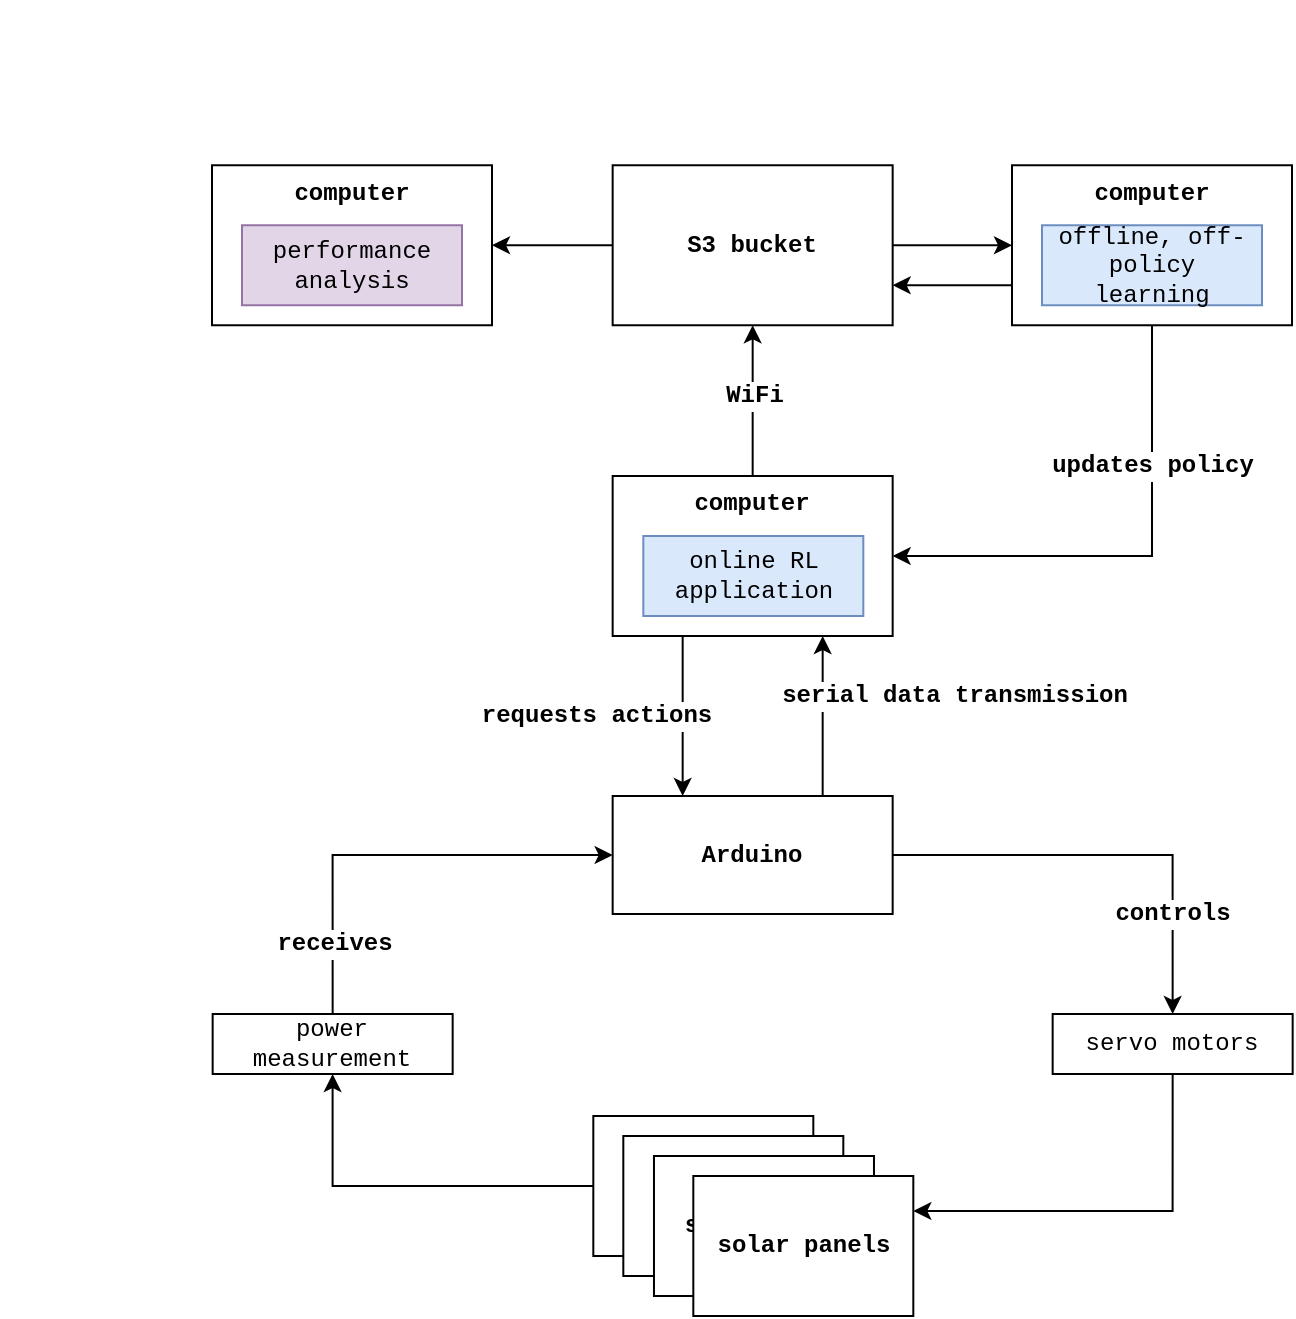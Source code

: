 <mxfile version="12.4.2" type="device" pages="3"><diagram name="system view" id="GbNXvZXNbblYhgYTu5nF"><mxGraphModel dx="1351" dy="871" grid="1" gridSize="10" guides="1" tooltips="1" connect="1" arrows="1" fold="1" page="1" pageScale="1" pageWidth="850" pageHeight="1100" math="0" shadow="0"><root><mxCell id="c-qh4wQMp0vAqGszutQw-0"/><mxCell id="c-qh4wQMp0vAqGszutQw-1" parent="c-qh4wQMp0vAqGszutQw-0"/><mxCell id="c-qh4wQMp0vAqGszutQw-2" value="&amp;nbsp;" style="text;html=1;align=center;verticalAlign=middle;resizable=0;points=[];;autosize=1;" parent="c-qh4wQMp0vAqGszutQw-1" vertex="1"><mxGeometry x="64" y="9" width="20" height="20" as="geometry"/></mxCell><mxCell id="c-qh4wQMp0vAqGszutQw-40" value="&amp;nbsp;&amp;nbsp;" style="text;html=1;align=center;verticalAlign=middle;resizable=0;points=[];;autosize=1;fontColor=#3399FF;" parent="c-qh4wQMp0vAqGszutQw-1" vertex="1"><mxGeometry x="139" y="80" width="20" height="20" as="geometry"/></mxCell><mxCell id="zTyTlFKXJraIPpPaxPoK-0" style="edgeStyle=orthogonalEdgeStyle;rounded=0;orthogonalLoop=1;jettySize=auto;html=1;exitX=0;exitY=0.75;exitDx=0;exitDy=0;entryX=1;entryY=0.75;entryDx=0;entryDy=0;endArrow=classic;endFill=1;strokeColor=#000000;fontColor=#000000;fontFamily=Courier New;" edge="1" source="zTyTlFKXJraIPpPaxPoK-3" target="zTyTlFKXJraIPpPaxPoK-22" parent="c-qh4wQMp0vAqGszutQw-1"><mxGeometry relative="1" as="geometry"/></mxCell><mxCell id="zTyTlFKXJraIPpPaxPoK-44" style="edgeStyle=orthogonalEdgeStyle;rounded=0;orthogonalLoop=1;jettySize=auto;html=1;startArrow=classic;startFill=1;endArrow=none;endFill=0;fontFamily=Courier New;exitX=1;exitY=0.5;exitDx=0;exitDy=0;" edge="1" parent="c-qh4wQMp0vAqGszutQw-1" source="zTyTlFKXJraIPpPaxPoK-18" target="zTyTlFKXJraIPpPaxPoK-3"><mxGeometry relative="1" as="geometry"><Array as="points"><mxPoint x="640" y="287"/></Array></mxGeometry></mxCell><mxCell id="zTyTlFKXJraIPpPaxPoK-45" value="updates policy" style="text;html=1;align=center;verticalAlign=middle;resizable=0;points=[];;labelBackgroundColor=#ffffff;fontFamily=Courier New;fontStyle=1" vertex="1" connectable="0" parent="zTyTlFKXJraIPpPaxPoK-44"><mxGeometry x="0.128" y="37" relative="1" as="geometry"><mxPoint x="37" y="-37" as="offset"/></mxGeometry></mxCell><mxCell id="zTyTlFKXJraIPpPaxPoK-3" value="computer" style="rounded=0;whiteSpace=wrap;html=1;shadow=0;glass=0;comic=0;fontStyle=1;verticalAlign=top;fontFamily=Courier New;" vertex="1" parent="c-qh4wQMp0vAqGszutQw-1"><mxGeometry x="570" y="91.63" width="140" height="80" as="geometry"/></mxCell><mxCell id="zTyTlFKXJraIPpPaxPoK-38" style="edgeStyle=orthogonalEdgeStyle;rounded=0;orthogonalLoop=1;jettySize=auto;html=1;entryX=0.5;entryY=0;entryDx=0;entryDy=0;fontFamily=Courier New;endArrow=classic;endFill=1;" edge="1" parent="c-qh4wQMp0vAqGszutQw-1" source="zTyTlFKXJraIPpPaxPoK-8" target="zTyTlFKXJraIPpPaxPoK-13"><mxGeometry relative="1" as="geometry"/></mxCell><mxCell id="zTyTlFKXJraIPpPaxPoK-39" value="&lt;b&gt;controls&lt;/b&gt;" style="text;html=1;align=center;verticalAlign=middle;resizable=0;points=[];;labelBackgroundColor=#ffffff;fontFamily=Courier New;" vertex="1" connectable="0" parent="zTyTlFKXJraIPpPaxPoK-38"><mxGeometry x="0.714" y="-3" relative="1" as="geometry"><mxPoint x="2.9" y="-18.47" as="offset"/></mxGeometry></mxCell><mxCell id="zTyTlFKXJraIPpPaxPoK-46" style="edgeStyle=orthogonalEdgeStyle;rounded=0;orthogonalLoop=1;jettySize=auto;html=1;exitX=0.75;exitY=1;exitDx=0;exitDy=0;entryX=0.75;entryY=0;entryDx=0;entryDy=0;startArrow=classic;startFill=1;endArrow=none;endFill=0;fontFamily=Courier New;" edge="1" parent="c-qh4wQMp0vAqGszutQw-1" source="zTyTlFKXJraIPpPaxPoK-18" target="zTyTlFKXJraIPpPaxPoK-8"><mxGeometry relative="1" as="geometry"/></mxCell><mxCell id="zTyTlFKXJraIPpPaxPoK-47" value="serial data transmission" style="text;html=1;align=center;verticalAlign=middle;resizable=0;points=[];;labelBackgroundColor=#ffffff;fontFamily=Courier New;fontStyle=1" vertex="1" connectable="0" parent="zTyTlFKXJraIPpPaxPoK-46"><mxGeometry x="0.143" relative="1" as="geometry"><mxPoint x="65.29" y="-16.14" as="offset"/></mxGeometry></mxCell><mxCell id="zTyTlFKXJraIPpPaxPoK-8" value="Arduino" style="rounded=0;whiteSpace=wrap;html=1;shadow=0;glass=0;comic=0;fontStyle=1;verticalAlign=middle;strokeWidth=1;fontFamily=Courier New;" vertex="1" parent="c-qh4wQMp0vAqGszutQw-1"><mxGeometry x="370.33" y="407" width="140" height="59" as="geometry"/></mxCell><mxCell id="zTyTlFKXJraIPpPaxPoK-9" style="edgeStyle=orthogonalEdgeStyle;rounded=0;orthogonalLoop=1;jettySize=auto;html=1;exitX=0.5;exitY=0;exitDx=0;exitDy=0;entryX=0;entryY=0.5;entryDx=0;entryDy=0;strokeColor=#000000;fontColor=#000000;fontFamily=Courier New;" edge="1" source="zTyTlFKXJraIPpPaxPoK-11" target="zTyTlFKXJraIPpPaxPoK-8" parent="c-qh4wQMp0vAqGszutQw-1"><mxGeometry relative="1" as="geometry"/></mxCell><mxCell id="zTyTlFKXJraIPpPaxPoK-10" value="receives" style="text;html=1;align=center;verticalAlign=middle;resizable=0;points=[];;labelBackgroundColor=#ffffff;fontColor=#000000;fontStyle=1;fontFamily=Courier New;" vertex="1" connectable="0" parent="zTyTlFKXJraIPpPaxPoK-9"><mxGeometry x="-0.525" relative="1" as="geometry"><mxPoint x="0.33" y="17.17" as="offset"/></mxGeometry></mxCell><mxCell id="zTyTlFKXJraIPpPaxPoK-11" value="power measurement" style="rounded=0;whiteSpace=wrap;html=1;shadow=0;glass=0;comic=0;fontFamily=Courier New;" vertex="1" parent="c-qh4wQMp0vAqGszutQw-1"><mxGeometry x="170.33" y="516" width="120" height="30" as="geometry"/></mxCell><mxCell id="zTyTlFKXJraIPpPaxPoK-12" style="edgeStyle=orthogonalEdgeStyle;rounded=0;orthogonalLoop=1;jettySize=auto;html=1;exitX=0.5;exitY=1;exitDx=0;exitDy=0;entryX=1;entryY=0.25;entryDx=0;entryDy=0;strokeColor=#000000;fontColor=#000000;fontFamily=Courier New;" edge="1" source="zTyTlFKXJraIPpPaxPoK-13" target="zTyTlFKXJraIPpPaxPoK-27" parent="c-qh4wQMp0vAqGszutQw-1"><mxGeometry relative="1" as="geometry"/></mxCell><mxCell id="zTyTlFKXJraIPpPaxPoK-13" value="servo motors" style="rounded=0;whiteSpace=wrap;html=1;shadow=0;glass=0;comic=0;fontFamily=Courier New;" vertex="1" parent="c-qh4wQMp0vAqGszutQw-1"><mxGeometry x="590.33" y="516" width="120" height="30" as="geometry"/></mxCell><mxCell id="zTyTlFKXJraIPpPaxPoK-32" style="edgeStyle=orthogonalEdgeStyle;rounded=0;orthogonalLoop=1;jettySize=auto;html=1;entryX=0.5;entryY=1;entryDx=0;entryDy=0;fontFamily=Courier New;" edge="1" parent="c-qh4wQMp0vAqGszutQw-1" source="zTyTlFKXJraIPpPaxPoK-18" target="zTyTlFKXJraIPpPaxPoK-22"><mxGeometry relative="1" as="geometry"/></mxCell><mxCell id="zTyTlFKXJraIPpPaxPoK-33" value="WiFi" style="text;html=1;align=center;verticalAlign=middle;resizable=0;points=[];;labelBackgroundColor=#ffffff;fontFamily=Courier New;fontStyle=1" vertex="1" connectable="0" parent="zTyTlFKXJraIPpPaxPoK-32"><mxGeometry x="0.314" relative="1" as="geometry"><mxPoint y="9.31" as="offset"/></mxGeometry></mxCell><mxCell id="zTyTlFKXJraIPpPaxPoK-48" style="edgeStyle=orthogonalEdgeStyle;rounded=0;orthogonalLoop=1;jettySize=auto;html=1;exitX=0.25;exitY=0;exitDx=0;exitDy=0;entryX=0.25;entryY=1;entryDx=0;entryDy=0;startArrow=classic;startFill=1;endArrow=none;endFill=0;fontFamily=Courier New;" edge="1" parent="c-qh4wQMp0vAqGszutQw-1" source="zTyTlFKXJraIPpPaxPoK-8" target="zTyTlFKXJraIPpPaxPoK-18"><mxGeometry relative="1" as="geometry"/></mxCell><mxCell id="zTyTlFKXJraIPpPaxPoK-49" value="requests actions" style="text;html=1;align=center;verticalAlign=middle;resizable=0;points=[];;labelBackgroundColor=#ffffff;fontFamily=Courier New;fontStyle=1" vertex="1" connectable="0" parent="zTyTlFKXJraIPpPaxPoK-48"><mxGeometry x="-0.25" y="3" relative="1" as="geometry"><mxPoint x="-41.05" y="-10.43" as="offset"/></mxGeometry></mxCell><mxCell id="zTyTlFKXJraIPpPaxPoK-18" value="computer" style="rounded=0;whiteSpace=wrap;html=1;shadow=0;glass=0;comic=0;fontStyle=1;fontFamily=Courier New;verticalAlign=top;" vertex="1" parent="c-qh4wQMp0vAqGszutQw-1"><mxGeometry x="370.33" y="247" width="140" height="80" as="geometry"/></mxCell><mxCell id="zTyTlFKXJraIPpPaxPoK-19" value="online RL application" style="rounded=0;whiteSpace=wrap;html=1;shadow=0;glass=0;comic=0;fontStyle=0;fillColor=#dae8fc;strokeColor=#6c8ebf;fontFamily=Courier New;" vertex="1" parent="c-qh4wQMp0vAqGszutQw-1"><mxGeometry x="385.66" y="277" width="110" height="40" as="geometry"/></mxCell><mxCell id="zTyTlFKXJraIPpPaxPoK-20" style="edgeStyle=orthogonalEdgeStyle;rounded=0;orthogonalLoop=1;jettySize=auto;html=1;exitX=1;exitY=0.5;exitDx=0;exitDy=0;entryX=0;entryY=0.5;entryDx=0;entryDy=0;endArrow=classic;endFill=1;strokeColor=#000000;fontColor=#000000;fontFamily=Courier New;" edge="1" source="zTyTlFKXJraIPpPaxPoK-22" target="zTyTlFKXJraIPpPaxPoK-3" parent="c-qh4wQMp0vAqGszutQw-1"><mxGeometry relative="1" as="geometry"/></mxCell><mxCell id="zTyTlFKXJraIPpPaxPoK-21" style="edgeStyle=orthogonalEdgeStyle;rounded=0;orthogonalLoop=1;jettySize=auto;html=1;exitX=0;exitY=0.5;exitDx=0;exitDy=0;entryX=1;entryY=0.5;entryDx=0;entryDy=0;endArrow=classic;endFill=1;strokeColor=#000000;fontColor=#000000;fontFamily=Courier New;" edge="1" source="zTyTlFKXJraIPpPaxPoK-22" target="zTyTlFKXJraIPpPaxPoK-30" parent="c-qh4wQMp0vAqGszutQw-1"><mxGeometry relative="1" as="geometry"/></mxCell><mxCell id="zTyTlFKXJraIPpPaxPoK-22" value="S3 bucket" style="rounded=0;whiteSpace=wrap;html=1;shadow=0;glass=0;comic=0;fontStyle=1;fontFamily=Courier New;" vertex="1" parent="c-qh4wQMp0vAqGszutQw-1"><mxGeometry x="370.33" y="91.63" width="140" height="80" as="geometry"/></mxCell><mxCell id="zTyTlFKXJraIPpPaxPoK-23" value="" style="group;strokeWidth=1;fontFamily=Courier New;" vertex="1" connectable="0" parent="c-qh4wQMp0vAqGszutQw-1"><mxGeometry x="360.66" y="567" width="160" height="100" as="geometry"/></mxCell><mxCell id="zTyTlFKXJraIPpPaxPoK-24" value="solar panel" style="rounded=0;whiteSpace=wrap;html=1;shadow=0;glass=0;comic=0;fontStyle=1;fontFamily=Courier New;" vertex="1" parent="zTyTlFKXJraIPpPaxPoK-23"><mxGeometry width="110" height="70" as="geometry"/></mxCell><mxCell id="zTyTlFKXJraIPpPaxPoK-25" value="solar panel" style="rounded=0;whiteSpace=wrap;html=1;shadow=0;glass=0;comic=0;fontStyle=1;fontFamily=Courier New;" vertex="1" parent="zTyTlFKXJraIPpPaxPoK-23"><mxGeometry x="15" y="10" width="110" height="70" as="geometry"/></mxCell><mxCell id="zTyTlFKXJraIPpPaxPoK-26" value="solar panel" style="rounded=0;whiteSpace=wrap;html=1;shadow=0;glass=0;comic=0;fontStyle=1;fontFamily=Courier New;" vertex="1" parent="zTyTlFKXJraIPpPaxPoK-23"><mxGeometry x="30.33" y="20" width="110" height="70" as="geometry"/></mxCell><mxCell id="zTyTlFKXJraIPpPaxPoK-27" value="solar panels" style="rounded=0;whiteSpace=wrap;html=1;shadow=0;glass=0;comic=0;fontStyle=1;fontFamily=Courier New;" vertex="1" parent="zTyTlFKXJraIPpPaxPoK-23"><mxGeometry x="50" y="30" width="110" height="70" as="geometry"/></mxCell><mxCell id="zTyTlFKXJraIPpPaxPoK-28" style="edgeStyle=orthogonalEdgeStyle;rounded=0;orthogonalLoop=1;jettySize=auto;html=1;exitX=0;exitY=0.5;exitDx=0;exitDy=0;strokeColor=#000000;fontColor=#000000;endArrow=classic;endFill=1;fontFamily=Courier New;" edge="1" source="zTyTlFKXJraIPpPaxPoK-24" target="zTyTlFKXJraIPpPaxPoK-11" parent="c-qh4wQMp0vAqGszutQw-1"><mxGeometry relative="1" as="geometry"/></mxCell><mxCell id="zTyTlFKXJraIPpPaxPoK-29" value="offline, off-policy &lt;br&gt;learning" style="rounded=0;whiteSpace=wrap;html=1;shadow=0;glass=0;comic=0;fontStyle=0;fillColor=#dae8fc;strokeColor=#6c8ebf;fontFamily=Courier New;" vertex="1" parent="c-qh4wQMp0vAqGszutQw-1"><mxGeometry x="585" y="121.63" width="110" height="40" as="geometry"/></mxCell><mxCell id="zTyTlFKXJraIPpPaxPoK-30" value="computer" style="rounded=0;whiteSpace=wrap;html=1;shadow=0;glass=0;comic=0;fontStyle=1;verticalAlign=top;fontFamily=Courier New;" vertex="1" parent="c-qh4wQMp0vAqGszutQw-1"><mxGeometry x="170" y="91.63" width="140" height="80" as="geometry"/></mxCell><mxCell id="zTyTlFKXJraIPpPaxPoK-31" value="performance analysis" style="rounded=0;whiteSpace=wrap;html=1;shadow=0;glass=0;comic=0;fontStyle=0;fillColor=#e1d5e7;strokeColor=#9673a6;fontFamily=Courier New;" vertex="1" parent="c-qh4wQMp0vAqGszutQw-1"><mxGeometry x="185" y="121.63" width="110" height="40" as="geometry"/></mxCell></root></mxGraphModel></diagram><diagram name="circuit" id="cMnfCcZ5XV314mNqy2rP"><mxGraphModel dx="946" dy="610" grid="0" gridSize="10" guides="1" tooltips="1" connect="1" arrows="1" fold="1" page="1" pageScale="1" pageWidth="850" pageHeight="1100" math="0" shadow="0"><root><mxCell id="VxtI28l8p08yWnTWubHC-0"/><mxCell id="VxtI28l8p08yWnTWubHC-1" parent="VxtI28l8p08yWnTWubHC-0"/><mxCell id="VxtI28l8p08yWnTWubHC-2" style="edgeStyle=orthogonalEdgeStyle;rounded=0;orthogonalLoop=1;jettySize=auto;html=1;exitX=1;exitY=0.5;exitDx=0;exitDy=0;exitPerimeter=0;endArrow=none;endFill=0;strokeColor=#000000;fontColor=#000000;fontFamily=Courier New;" parent="VxtI28l8p08yWnTWubHC-1" source="VxtI28l8p08yWnTWubHC-4" edge="1"><mxGeometry relative="1" as="geometry"><mxPoint x="385.241" y="220" as="targetPoint"/></mxGeometry></mxCell><mxCell id="VxtI28l8p08yWnTWubHC-3" style="edgeStyle=orthogonalEdgeStyle;rounded=0;orthogonalLoop=1;jettySize=auto;html=1;exitX=0;exitY=0.5;exitDx=0;exitDy=0;exitPerimeter=0;entryX=0.5;entryY=0;entryDx=0;entryDy=0;entryPerimeter=0;endArrow=none;endFill=0;strokeColor=#000000;fontColor=#000000;fontFamily=Courier New;" parent="VxtI28l8p08yWnTWubHC-1" source="VxtI28l8p08yWnTWubHC-4" target="VxtI28l8p08yWnTWubHC-14" edge="1"><mxGeometry relative="1" as="geometry"><Array as="points"><mxPoint x="385" y="330"/><mxPoint x="450" y="330"/></Array></mxGeometry></mxCell><mxCell id="VxtI28l8p08yWnTWubHC-4" value="" style="pointerEvents=1;verticalLabelPosition=bottom;shadow=0;dashed=0;align=center;html=1;verticalAlign=top;shape=mxgraph.electrical.capacitors.capacitor_2;rounded=0;glass=0;comic=0;strokeWidth=1;fontColor=#67AB9F;rotation=-90;fontFamily=Courier New;" parent="VxtI28l8p08yWnTWubHC-1" vertex="1"><mxGeometry x="370" y="265" width="30" height="20" as="geometry"/></mxCell><mxCell id="VxtI28l8p08yWnTWubHC-5" style="edgeStyle=orthogonalEdgeStyle;rounded=0;orthogonalLoop=1;jettySize=auto;html=1;exitX=1;exitY=0.5;exitDx=0;exitDy=0;exitPerimeter=0;entryX=0;entryY=0.5;entryDx=0;entryDy=0;endArrow=none;endFill=0;strokeColor=#FF3333;fontColor=#000000;jumpStyle=arc;fontFamily=Courier New;" parent="VxtI28l8p08yWnTWubHC-1" source="VxtI28l8p08yWnTWubHC-7" target="VxtI28l8p08yWnTWubHC-13" edge="1"><mxGeometry relative="1" as="geometry"/></mxCell><mxCell id="VxtI28l8p08yWnTWubHC-6" style="edgeStyle=orthogonalEdgeStyle;rounded=0;orthogonalLoop=1;jettySize=auto;html=1;exitX=0;exitY=0.5;exitDx=0;exitDy=0;exitPerimeter=0;entryX=0.5;entryY=0;entryDx=0;entryDy=0;entryPerimeter=0;endArrow=none;endFill=0;strokeColor=#000000;fontColor=#000000;fontFamily=Courier New;" parent="VxtI28l8p08yWnTWubHC-1" source="VxtI28l8p08yWnTWubHC-7" target="VxtI28l8p08yWnTWubHC-14" edge="1"><mxGeometry relative="1" as="geometry"><Array as="points"><mxPoint x="320" y="330"/><mxPoint x="450" y="330"/></Array></mxGeometry></mxCell><mxCell id="VxtI28l8p08yWnTWubHC-7" value="" style="verticalLabelPosition=bottom;shadow=0;dashed=0;align=center;fillColor=#000000;html=1;verticalAlign=top;strokeWidth=1;shape=mxgraph.electrical.miscellaneous.monocell_battery;rounded=0;glass=0;comic=0;fontColor=#67AB9F;rotation=-90;fontFamily=Courier New;" parent="VxtI28l8p08yWnTWubHC-1" vertex="1"><mxGeometry x="306.25" y="258" width="27.5" height="30" as="geometry"/></mxCell><mxCell id="VxtI28l8p08yWnTWubHC-8" style="edgeStyle=orthogonalEdgeStyle;rounded=0;orthogonalLoop=1;jettySize=auto;html=1;exitX=0.5;exitY=1;exitDx=0;exitDy=0;entryX=0.5;entryY=0;entryDx=0;entryDy=0;entryPerimeter=0;endArrow=none;endFill=0;strokeColor=#000000;fontColor=#000000;fontFamily=Courier New;" parent="VxtI28l8p08yWnTWubHC-1" source="VxtI28l8p08yWnTWubHC-13" target="VxtI28l8p08yWnTWubHC-14" edge="1"><mxGeometry relative="1" as="geometry"/></mxCell><mxCell id="VxtI28l8p08yWnTWubHC-9" style="edgeStyle=orthogonalEdgeStyle;rounded=0;orthogonalLoop=1;jettySize=auto;html=1;exitX=1;exitY=0.5;exitDx=0;exitDy=0;entryX=1;entryY=0.5;entryDx=0;entryDy=0;entryPerimeter=0;endArrow=none;endFill=0;strokeColor=#000000;fontColor=#000000;fontFamily=Courier New;" parent="VxtI28l8p08yWnTWubHC-1" source="VxtI28l8p08yWnTWubHC-13" target="VxtI28l8p08yWnTWubHC-17" edge="1"><mxGeometry relative="1" as="geometry"/></mxCell><mxCell id="VxtI28l8p08yWnTWubHC-10" style="edgeStyle=orthogonalEdgeStyle;rounded=0;orthogonalLoop=1;jettySize=auto;html=1;exitX=1;exitY=0.5;exitDx=0;exitDy=0;entryX=0.5;entryY=1;entryDx=0;entryDy=0;endArrow=none;endFill=0;strokeColor=#FF3333;fontColor=#000000;jumpStyle=arc;fontFamily=Courier New;" parent="VxtI28l8p08yWnTWubHC-1" source="VxtI28l8p08yWnTWubHC-13" target="VxtI28l8p08yWnTWubHC-20" edge="1"><mxGeometry relative="1" as="geometry"/></mxCell><mxCell id="VxtI28l8p08yWnTWubHC-11" style="edgeStyle=orthogonalEdgeStyle;rounded=0;jumpStyle=arc;orthogonalLoop=1;jettySize=auto;html=1;exitX=1;exitY=0.5;exitDx=0;exitDy=0;entryX=0.5;entryY=1;entryDx=0;entryDy=0;endArrow=none;endFill=0;strokeColor=#FF3333;fontColor=#000000;fontFamily=Courier New;" parent="VxtI28l8p08yWnTWubHC-1" source="VxtI28l8p08yWnTWubHC-13" target="VxtI28l8p08yWnTWubHC-27" edge="1"><mxGeometry relative="1" as="geometry"/></mxCell><mxCell id="VxtI28l8p08yWnTWubHC-12" style="edgeStyle=orthogonalEdgeStyle;rounded=0;jumpStyle=none;orthogonalLoop=1;jettySize=auto;html=1;exitX=1;exitY=0.5;exitDx=0;exitDy=0;entryX=0.5;entryY=1;entryDx=0;entryDy=0;endArrow=none;endFill=0;strokeColor=#FF3333;strokeWidth=1;fontFamily=Courier New;" parent="VxtI28l8p08yWnTWubHC-1" source="VxtI28l8p08yWnTWubHC-13" target="VxtI28l8p08yWnTWubHC-49" edge="1"><mxGeometry relative="1" as="geometry"><Array as="points"><mxPoint x="980" y="220"/></Array></mxGeometry></mxCell><mxCell id="VxtI28l8p08yWnTWubHC-85" style="edgeStyle=orthogonalEdgeStyle;rounded=0;jumpStyle=none;orthogonalLoop=1;jettySize=auto;html=1;exitX=1;exitY=0.5;exitDx=0;exitDy=0;entryX=0;entryY=0.5;entryDx=0;entryDy=0;endArrow=none;endFill=0;strokeColor=#FF3333;strokeWidth=1;fontFamily=Courier New;" parent="VxtI28l8p08yWnTWubHC-1" source="VxtI28l8p08yWnTWubHC-13" target="VxtI28l8p08yWnTWubHC-67" edge="1"><mxGeometry relative="1" as="geometry"><Array as="points"><mxPoint x="760" y="220"/><mxPoint x="760" y="311"/></Array></mxGeometry></mxCell><mxCell id="VxtI28l8p08yWnTWubHC-13" value="&lt;font color=&quot;#000000&quot;&gt;&lt;b&gt;L7805 Regulator&lt;/b&gt;&lt;/font&gt;" style="rounded=0;whiteSpace=wrap;html=1;shadow=0;glass=0;comic=0;strokeWidth=1;fontColor=#67AB9F;fontFamily=Courier New;" parent="VxtI28l8p08yWnTWubHC-1" vertex="1"><mxGeometry x="410" y="200" width="80" height="40" as="geometry"/></mxCell><mxCell id="VxtI28l8p08yWnTWubHC-14" value="" style="pointerEvents=1;verticalLabelPosition=bottom;shadow=0;dashed=0;align=center;html=1;verticalAlign=top;shape=mxgraph.electrical.signal_sources.signal_ground;rounded=0;glass=0;comic=0;strokeWidth=1;fontColor=#67AB9F;fontFamily=Courier New;" parent="VxtI28l8p08yWnTWubHC-1" vertex="1"><mxGeometry x="440" y="361.5" width="20" height="10" as="geometry"/></mxCell><mxCell id="VxtI28l8p08yWnTWubHC-15" value="9V" style="text;html=1;align=center;verticalAlign=middle;resizable=0;points=[];;autosize=1;fontColor=#000000;fontStyle=1;fontFamily=Courier New;" parent="VxtI28l8p08yWnTWubHC-1" vertex="1"><mxGeometry x="280" y="265" width="30" height="20" as="geometry"/></mxCell><mxCell id="VxtI28l8p08yWnTWubHC-16" style="edgeStyle=orthogonalEdgeStyle;rounded=0;orthogonalLoop=1;jettySize=auto;html=1;exitX=0;exitY=0.5;exitDx=0;exitDy=0;exitPerimeter=0;entryX=0.5;entryY=0;entryDx=0;entryDy=0;entryPerimeter=0;endArrow=none;endFill=0;strokeColor=#000000;fontColor=#000000;fontFamily=Courier New;" parent="VxtI28l8p08yWnTWubHC-1" source="VxtI28l8p08yWnTWubHC-17" target="VxtI28l8p08yWnTWubHC-14" edge="1"><mxGeometry relative="1" as="geometry"><Array as="points"><mxPoint x="515" y="330"/><mxPoint x="450" y="330"/></Array></mxGeometry></mxCell><mxCell id="VxtI28l8p08yWnTWubHC-17" value="" style="pointerEvents=1;verticalLabelPosition=bottom;shadow=0;dashed=0;align=center;html=1;verticalAlign=top;shape=mxgraph.electrical.capacitors.capacitor_2;rounded=0;glass=0;comic=0;strokeWidth=1;fontColor=#67AB9F;rotation=-90;fontFamily=Courier New;" parent="VxtI28l8p08yWnTWubHC-1" vertex="1"><mxGeometry x="500" y="265" width="30" height="20" as="geometry"/></mxCell><mxCell id="VxtI28l8p08yWnTWubHC-18" value="" style="group;fontFamily=Courier New;" parent="VxtI28l8p08yWnTWubHC-1" vertex="1" connectable="0"><mxGeometry x="550" y="140" width="80" height="50" as="geometry"/></mxCell><mxCell id="VxtI28l8p08yWnTWubHC-19" value="&lt;font color=&quot;#000000&quot;&gt;&lt;b&gt;SG90 servo&lt;/b&gt;&lt;/font&gt;" style="rounded=0;whiteSpace=wrap;html=1;shadow=0;glass=0;comic=0;strokeWidth=1;fontColor=#67AB9F;verticalAlign=top;fontFamily=Courier New;" parent="VxtI28l8p08yWnTWubHC-18" vertex="1"><mxGeometry width="80" height="50" as="geometry"/></mxCell><mxCell id="VxtI28l8p08yWnTWubHC-20" value="+" style="rounded=0;whiteSpace=wrap;html=1;shadow=0;glass=0;comic=0;strokeWidth=1;fontColor=#000000;fontFamily=Courier New;" parent="VxtI28l8p08yWnTWubHC-18" vertex="1"><mxGeometry y="25" width="20" height="25" as="geometry"/></mxCell><mxCell id="VxtI28l8p08yWnTWubHC-21" value="&lt;font style=&quot;font-size: 6px&quot;&gt;PWM&lt;/font&gt;" style="rounded=0;whiteSpace=wrap;html=1;shadow=0;glass=0;comic=0;strokeWidth=1;fontColor=#000000;fontFamily=Courier New;" parent="VxtI28l8p08yWnTWubHC-18" vertex="1"><mxGeometry x="30" y="25" width="20" height="25" as="geometry"/></mxCell><mxCell id="VxtI28l8p08yWnTWubHC-22" value="-" style="rounded=0;whiteSpace=wrap;html=1;shadow=0;glass=0;comic=0;strokeWidth=1;fontColor=#000000;fontFamily=Courier New;" parent="VxtI28l8p08yWnTWubHC-18" vertex="1"><mxGeometry x="60" y="25" width="20" height="25" as="geometry"/></mxCell><mxCell id="VxtI28l8p08yWnTWubHC-23" value="10uF" style="text;html=1;align=center;verticalAlign=middle;resizable=0;points=[];;autosize=1;fontColor=#000000;fontStyle=1;fontFamily=Courier New;" parent="VxtI28l8p08yWnTWubHC-1" vertex="1"><mxGeometry x="520" y="263" width="40" height="20" as="geometry"/></mxCell><mxCell id="VxtI28l8p08yWnTWubHC-24" value="10uF" style="text;html=1;align=center;verticalAlign=middle;resizable=0;points=[];;autosize=1;fontColor=#000000;fontStyle=1;fontFamily=Courier New;" parent="VxtI28l8p08yWnTWubHC-1" vertex="1"><mxGeometry x="391" y="263" width="40" height="20" as="geometry"/></mxCell><mxCell id="VxtI28l8p08yWnTWubHC-25" value="" style="group;fontFamily=Courier New;" parent="VxtI28l8p08yWnTWubHC-1" vertex="1" connectable="0"><mxGeometry x="640" y="80" width="80" height="50" as="geometry"/></mxCell><mxCell id="VxtI28l8p08yWnTWubHC-26" value="&lt;font color=&quot;#000000&quot;&gt;&lt;b&gt;SG90 servo&lt;/b&gt;&lt;/font&gt;" style="rounded=0;whiteSpace=wrap;html=1;shadow=0;glass=0;comic=0;strokeWidth=1;fontColor=#67AB9F;verticalAlign=top;fontFamily=Courier New;" parent="VxtI28l8p08yWnTWubHC-25" vertex="1"><mxGeometry width="80" height="50" as="geometry"/></mxCell><mxCell id="VxtI28l8p08yWnTWubHC-27" value="+" style="rounded=0;whiteSpace=wrap;html=1;shadow=0;glass=0;comic=0;strokeWidth=1;fontColor=#000000;fontFamily=Courier New;" parent="VxtI28l8p08yWnTWubHC-25" vertex="1"><mxGeometry y="25" width="20" height="25" as="geometry"/></mxCell><mxCell id="VxtI28l8p08yWnTWubHC-28" value="&lt;font style=&quot;font-size: 6px&quot;&gt;PWM&lt;/font&gt;" style="rounded=0;whiteSpace=wrap;html=1;shadow=0;glass=0;comic=0;strokeWidth=1;fontColor=#000000;fontFamily=Courier New;" parent="VxtI28l8p08yWnTWubHC-25" vertex="1"><mxGeometry x="30" y="25" width="20" height="25" as="geometry"/></mxCell><mxCell id="VxtI28l8p08yWnTWubHC-29" value="-" style="rounded=0;whiteSpace=wrap;html=1;shadow=0;glass=0;comic=0;strokeWidth=1;fontColor=#000000;fontFamily=Courier New;" parent="VxtI28l8p08yWnTWubHC-25" vertex="1"><mxGeometry x="60" y="25" width="20" height="25" as="geometry"/></mxCell><mxCell id="VxtI28l8p08yWnTWubHC-30" value="" style="group;fontFamily=Courier New;" parent="VxtI28l8p08yWnTWubHC-1" vertex="1" connectable="0"><mxGeometry x="1349" y="118" width="90" height="60" as="geometry"/></mxCell><mxCell id="VxtI28l8p08yWnTWubHC-31" value="&lt;b&gt;solar panel&lt;/b&gt;" style="rounded=0;whiteSpace=wrap;html=1;shadow=0;glass=0;comic=0;strokeWidth=1;fontColor=#000000;verticalAlign=top;fontFamily=Courier New;" parent="VxtI28l8p08yWnTWubHC-30" vertex="1"><mxGeometry width="90" height="60" as="geometry"/></mxCell><mxCell id="VxtI28l8p08yWnTWubHC-32" value="+" style="rounded=0;whiteSpace=wrap;html=1;shadow=0;glass=0;comic=0;strokeWidth=1;fontColor=#000000;fontFamily=Courier New;" parent="VxtI28l8p08yWnTWubHC-30" vertex="1"><mxGeometry y="35" width="20" height="25" as="geometry"/></mxCell><mxCell id="VxtI28l8p08yWnTWubHC-33" value="-" style="rounded=0;whiteSpace=wrap;html=1;shadow=0;glass=0;comic=0;strokeWidth=1;fontColor=#000000;fontFamily=Courier New;" parent="VxtI28l8p08yWnTWubHC-30" vertex="1"><mxGeometry x="70" y="35" width="20" height="25" as="geometry"/></mxCell><mxCell id="VxtI28l8p08yWnTWubHC-34" style="edgeStyle=orthogonalEdgeStyle;rounded=0;orthogonalLoop=1;jettySize=auto;html=1;exitX=0.5;exitY=1;exitDx=0;exitDy=0;entryX=0.5;entryY=0;entryDx=0;entryDy=0;entryPerimeter=0;endArrow=none;endFill=0;jumpStyle=none;fontFamily=Courier New;" parent="VxtI28l8p08yWnTWubHC-1" source="VxtI28l8p08yWnTWubHC-22" target="VxtI28l8p08yWnTWubHC-14" edge="1"><mxGeometry relative="1" as="geometry"><Array as="points"><mxPoint x="620" y="330"/><mxPoint x="450" y="330"/></Array></mxGeometry></mxCell><mxCell id="VxtI28l8p08yWnTWubHC-35" style="edgeStyle=orthogonalEdgeStyle;rounded=0;orthogonalLoop=1;jettySize=auto;html=1;exitX=0.5;exitY=1;exitDx=0;exitDy=0;entryX=0.5;entryY=0;entryDx=0;entryDy=0;entryPerimeter=0;endArrow=none;endFill=0;jumpStyle=none;fontFamily=Courier New;" parent="VxtI28l8p08yWnTWubHC-1" source="VxtI28l8p08yWnTWubHC-29" target="VxtI28l8p08yWnTWubHC-14" edge="1"><mxGeometry relative="1" as="geometry"><Array as="points"><mxPoint x="710" y="330"/><mxPoint x="450" y="330"/></Array></mxGeometry></mxCell><mxCell id="VxtI28l8p08yWnTWubHC-36" style="edgeStyle=orthogonalEdgeStyle;rounded=0;orthogonalLoop=1;jettySize=auto;html=1;exitX=1;exitY=0.5;exitDx=0;exitDy=0;entryX=0.5;entryY=1;entryDx=0;entryDy=0;endArrow=none;endFill=0;jumpStyle=none;strokeColor=#6AD04B;strokeWidth=1;fontFamily=Courier New;" parent="VxtI28l8p08yWnTWubHC-1" source="VxtI28l8p08yWnTWubHC-77" target="VxtI28l8p08yWnTWubHC-21" edge="1"><mxGeometry relative="1" as="geometry"><Array as="points"><mxPoint x="931" y="320"/><mxPoint x="931" y="210"/><mxPoint x="591" y="210"/><mxPoint x="591" y="190"/></Array></mxGeometry></mxCell><mxCell id="VxtI28l8p08yWnTWubHC-38" value="&amp;nbsp;&amp;nbsp;" style="text;html=1;align=center;verticalAlign=middle;resizable=0;points=[];;autosize=1;fontFamily=Courier New;" parent="VxtI28l8p08yWnTWubHC-1" vertex="1"><mxGeometry x="647" y="569" width="30" height="20" as="geometry"/></mxCell><mxCell id="VxtI28l8p08yWnTWubHC-39" style="edgeStyle=orthogonalEdgeStyle;rounded=0;jumpStyle=none;orthogonalLoop=1;jettySize=auto;html=1;exitX=1;exitY=0.5;exitDx=0;exitDy=0;entryX=0.5;entryY=1;entryDx=0;entryDy=0;endArrow=none;endFill=0;strokeColor=#6AD04B;strokeWidth=1;fontFamily=Courier New;" parent="VxtI28l8p08yWnTWubHC-1" source="VxtI28l8p08yWnTWubHC-75" target="VxtI28l8p08yWnTWubHC-28" edge="1"><mxGeometry relative="1" as="geometry"><Array as="points"><mxPoint x="940" y="360"/><mxPoint x="940" y="200"/><mxPoint x="680" y="200"/></Array></mxGeometry></mxCell><mxCell id="VxtI28l8p08yWnTWubHC-40" style="edgeStyle=orthogonalEdgeStyle;rounded=0;jumpStyle=arc;orthogonalLoop=1;jettySize=auto;html=1;exitX=0.5;exitY=1;exitDx=0;exitDy=0;entryX=0;entryY=0.5;entryDx=0;entryDy=0;entryPerimeter=0;endArrow=none;endFill=0;fontFamily=Courier New;" parent="VxtI28l8p08yWnTWubHC-1" source="VxtI28l8p08yWnTWubHC-56" target="VxtI28l8p08yWnTWubHC-45" edge="1"><mxGeometry relative="1" as="geometry"/></mxCell><mxCell id="VxtI28l8p08yWnTWubHC-88" style="edgeStyle=orthogonalEdgeStyle;rounded=0;jumpStyle=none;orthogonalLoop=1;jettySize=auto;html=1;exitX=1;exitY=0.57;exitDx=0;exitDy=0;exitPerimeter=0;entryX=0.5;entryY=0;entryDx=0;entryDy=0;entryPerimeter=0;endArrow=none;endFill=0;strokeColor=#000000;strokeWidth=1;fontFamily=Courier New;" parent="VxtI28l8p08yWnTWubHC-1" source="VxtI28l8p08yWnTWubHC-43" target="VxtI28l8p08yWnTWubHC-83" edge="1"><mxGeometry relative="1" as="geometry"><Array as="points"><mxPoint x="1259" y="387"/></Array></mxGeometry></mxCell><mxCell id="VxtI28l8p08yWnTWubHC-43" value="" style="verticalLabelPosition=bottom;shadow=0;dashed=0;align=center;html=1;verticalAlign=top;shape=mxgraph.electrical.opto_electronics.led_2;pointerEvents=1;rotation=90;fontFamily=Courier New;" parent="VxtI28l8p08yWnTWubHC-1" vertex="1"><mxGeometry x="1243" y="320" width="33.75" height="18.75" as="geometry"/></mxCell><mxCell id="VxtI28l8p08yWnTWubHC-44" style="edgeStyle=orthogonalEdgeStyle;rounded=0;jumpStyle=arc;orthogonalLoop=1;jettySize=auto;html=1;exitX=1;exitY=0.5;exitDx=0;exitDy=0;exitPerimeter=0;entryX=0;entryY=0.57;entryDx=0;entryDy=0;entryPerimeter=0;endArrow=none;endFill=0;fontFamily=Courier New;" parent="VxtI28l8p08yWnTWubHC-1" source="VxtI28l8p08yWnTWubHC-45" target="VxtI28l8p08yWnTWubHC-43" edge="1"><mxGeometry relative="1" as="geometry"/></mxCell><mxCell id="VxtI28l8p08yWnTWubHC-45" value="" style="pointerEvents=1;verticalLabelPosition=bottom;shadow=0;dashed=0;align=center;html=1;verticalAlign=top;shape=mxgraph.electrical.resistors.resistor_2;rotation=90;fontFamily=Courier New;" parent="VxtI28l8p08yWnTWubHC-1" vertex="1"><mxGeometry x="1234" y="264" width="50" height="10" as="geometry"/></mxCell><mxCell id="VxtI28l8p08yWnTWubHC-46" value="&amp;nbsp;" style="text;html=1;align=center;verticalAlign=middle;resizable=0;points=[];;autosize=1;" parent="VxtI28l8p08yWnTWubHC-1" vertex="1"><mxGeometry x="1678.25" y="274" width="20" height="20" as="geometry"/></mxCell><mxCell id="VxtI28l8p08yWnTWubHC-47" value="" style="group;fontFamily=Courier New;" parent="VxtI28l8p08yWnTWubHC-1" vertex="1" connectable="0"><mxGeometry x="960" y="100" width="320" height="80" as="geometry"/></mxCell><mxCell id="VxtI28l8p08yWnTWubHC-48" value="&lt;b&gt;Adafruit&lt;br&gt;INA260&lt;/b&gt;" style="rounded=0;whiteSpace=wrap;html=1;shadow=0;glass=0;comic=0;strokeWidth=1;fontColor=#000000;verticalAlign=top;fontFamily=Courier New;" parent="VxtI28l8p08yWnTWubHC-47" vertex="1"><mxGeometry width="320" height="80" as="geometry"/></mxCell><mxCell id="VxtI28l8p08yWnTWubHC-49" value="5V" style="rounded=0;whiteSpace=wrap;html=1;shadow=0;glass=0;comic=0;strokeWidth=1;fontColor=#000000;fontFamily=Courier New;" parent="VxtI28l8p08yWnTWubHC-47" vertex="1"><mxGeometry y="55" width="40" height="25" as="geometry"/></mxCell><mxCell id="VxtI28l8p08yWnTWubHC-50" value="GND" style="rounded=0;whiteSpace=wrap;html=1;shadow=0;glass=0;comic=0;strokeWidth=1;fontColor=#000000;fontFamily=Courier New;" parent="VxtI28l8p08yWnTWubHC-47" vertex="1"><mxGeometry x="40" y="55" width="40" height="25" as="geometry"/></mxCell><mxCell id="VxtI28l8p08yWnTWubHC-51" value="I2C" style="rounded=0;whiteSpace=wrap;html=1;shadow=0;glass=0;comic=0;strokeWidth=1;fontColor=#000000;fontFamily=Courier New;" parent="VxtI28l8p08yWnTWubHC-47" vertex="1"><mxGeometry x="80" y="55" width="40" height="25" as="geometry"/></mxCell><mxCell id="VxtI28l8p08yWnTWubHC-52" value="I2C" style="rounded=0;whiteSpace=wrap;html=1;shadow=0;glass=0;comic=0;strokeWidth=1;fontColor=#000000;fontFamily=Courier New;" parent="VxtI28l8p08yWnTWubHC-47" vertex="1"><mxGeometry x="120" y="55" width="40" height="25" as="geometry"/></mxCell><mxCell id="VxtI28l8p08yWnTWubHC-53" value="ALT" style="rounded=0;whiteSpace=wrap;html=1;shadow=0;glass=0;comic=0;strokeWidth=1;fontColor=#000000;fontFamily=Courier New;" parent="VxtI28l8p08yWnTWubHC-47" vertex="1"><mxGeometry x="160" y="55" width="40" height="25" as="geometry"/></mxCell><mxCell id="VxtI28l8p08yWnTWubHC-54" value="Vbus" style="rounded=0;whiteSpace=wrap;html=1;shadow=0;glass=0;comic=0;strokeWidth=1;fontColor=#000000;fontFamily=Courier New;" parent="VxtI28l8p08yWnTWubHC-47" vertex="1"><mxGeometry x="200" y="55" width="40" height="25" as="geometry"/></mxCell><mxCell id="VxtI28l8p08yWnTWubHC-55" value="Vin+" style="rounded=0;whiteSpace=wrap;html=1;shadow=0;glass=0;comic=0;strokeWidth=1;fontColor=#000000;fontFamily=Courier New;" parent="VxtI28l8p08yWnTWubHC-47" vertex="1"><mxGeometry x="240" y="55" width="40" height="25" as="geometry"/></mxCell><mxCell id="VxtI28l8p08yWnTWubHC-56" value="Vin-" style="rounded=0;whiteSpace=wrap;html=1;shadow=0;glass=0;comic=0;strokeWidth=1;fontColor=#000000;fontFamily=Courier New;" parent="VxtI28l8p08yWnTWubHC-47" vertex="1"><mxGeometry x="280" y="55" width="40" height="25" as="geometry"/></mxCell><mxCell id="VxtI28l8p08yWnTWubHC-57" value="empty" style="text;html=1;align=center;verticalAlign=middle;resizable=0;points=[];;autosize=1;fontFamily=Courier New;fontSize=9;" parent="VxtI28l8p08yWnTWubHC-47" vertex="1"><mxGeometry x="200" y="35" width="40" height="20" as="geometry"/></mxCell><mxCell id="VxtI28l8p08yWnTWubHC-58" value="empty" style="text;html=1;align=center;verticalAlign=middle;resizable=0;points=[];;autosize=1;fontFamily=Courier New;fontSize=9;" parent="VxtI28l8p08yWnTWubHC-47" vertex="1"><mxGeometry x="160" y="35" width="40" height="20" as="geometry"/></mxCell><mxCell id="VxtI28l8p08yWnTWubHC-59" style="edgeStyle=orthogonalEdgeStyle;rounded=0;jumpStyle=arc;orthogonalLoop=1;jettySize=auto;html=1;exitX=0.5;exitY=1;exitDx=0;exitDy=0;endArrow=none;endFill=0;entryX=0;entryY=0.5;entryDx=0;entryDy=0;strokeWidth=1;strokeColor=#007FFF;fontFamily=Courier New;" parent="VxtI28l8p08yWnTWubHC-1" source="VxtI28l8p08yWnTWubHC-51" target="VxtI28l8p08yWnTWubHC-79" edge="1"><mxGeometry relative="1" as="geometry"><mxPoint x="770" y="350" as="targetPoint"/><Array as="points"><mxPoint x="1060" y="280"/><mxPoint x="970" y="280"/><mxPoint x="970" y="630"/><mxPoint x="770" y="630"/><mxPoint x="770" y="442"/></Array></mxGeometry></mxCell><mxCell id="VxtI28l8p08yWnTWubHC-60" style="edgeStyle=orthogonalEdgeStyle;rounded=0;jumpStyle=arc;orthogonalLoop=1;jettySize=auto;html=1;exitX=0.5;exitY=1;exitDx=0;exitDy=0;entryX=0;entryY=0.5;entryDx=0;entryDy=0;endArrow=none;endFill=0;strokeWidth=1;strokeColor=#007FFF;fontFamily=Courier New;" parent="VxtI28l8p08yWnTWubHC-1" source="VxtI28l8p08yWnTWubHC-52" target="VxtI28l8p08yWnTWubHC-80" edge="1"><mxGeometry relative="1" as="geometry"><Array as="points"><mxPoint x="1100" y="290"/><mxPoint x="980" y="290"/><mxPoint x="980" y="640"/><mxPoint x="760" y="640"/><mxPoint x="760" y="461"/></Array></mxGeometry></mxCell><mxCell id="VxtI28l8p08yWnTWubHC-63" value="1k" style="text;html=1;align=center;verticalAlign=middle;resizable=0;points=[];;autosize=1;fontStyle=1;fontFamily=Courier New;" parent="VxtI28l8p08yWnTWubHC-1" vertex="1"><mxGeometry x="1269" y="258" width="30" height="20" as="geometry"/></mxCell><mxCell id="VxtI28l8p08yWnTWubHC-64" value="" style="group;fontFamily=Courier New;fontSize=12;" parent="VxtI28l8p08yWnTWubHC-1" vertex="1" connectable="0"><mxGeometry x="790" y="274" width="110" height="240" as="geometry"/></mxCell><mxCell id="VxtI28l8p08yWnTWubHC-65" value="" style="group;fillColor=#ffffff;strokeColor=#82b366;fontFamily=Courier New;" parent="VxtI28l8p08yWnTWubHC-64" vertex="1" connectable="0"><mxGeometry width="110" height="240" as="geometry"/></mxCell><mxCell id="VxtI28l8p08yWnTWubHC-66" value="&lt;b style=&quot;font-size: 10px&quot;&gt;Arduino&lt;br&gt;Uno&lt;/b&gt;" style="rounded=0;whiteSpace=wrap;html=1;shadow=0;glass=0;comic=0;strokeWidth=1;fillColor=#d5e8d4;strokeColor=#82b366;fontFamily=Courier New;" parent="VxtI28l8p08yWnTWubHC-64" vertex="1"><mxGeometry width="110" height="240" as="geometry"/></mxCell><mxCell id="VxtI28l8p08yWnTWubHC-67" value="5V" style="rounded=0;whiteSpace=wrap;html=1;shadow=0;glass=0;comic=0;strokeWidth=1;fontColor=#000000;fontFamily=Courier New;" parent="VxtI28l8p08yWnTWubHC-64" vertex="1"><mxGeometry y="30" width="30" height="15" as="geometry"/></mxCell><mxCell id="VxtI28l8p08yWnTWubHC-68" value="GND" style="rounded=0;whiteSpace=wrap;html=1;shadow=0;glass=0;comic=0;strokeWidth=1;fontColor=#000000;fontFamily=Courier New;" parent="VxtI28l8p08yWnTWubHC-64" vertex="1"><mxGeometry y="50" width="30" height="15" as="geometry"/></mxCell><mxCell id="VxtI28l8p08yWnTWubHC-69" value="A0" style="rounded=0;whiteSpace=wrap;html=1;shadow=0;glass=0;comic=0;strokeWidth=1;fontColor=#000000;fontFamily=Courier New;" parent="VxtI28l8p08yWnTWubHC-64" vertex="1"><mxGeometry y="100" width="30" height="15" as="geometry"/></mxCell><mxCell id="VxtI28l8p08yWnTWubHC-70" value="A1" style="rounded=0;whiteSpace=wrap;html=1;shadow=0;glass=0;comic=0;strokeWidth=1;fontColor=#000000;fontFamily=Courier New;" parent="VxtI28l8p08yWnTWubHC-64" vertex="1"><mxGeometry y="120" width="30" height="15" as="geometry"/></mxCell><mxCell id="VxtI28l8p08yWnTWubHC-71" value="A2" style="rounded=0;whiteSpace=wrap;html=1;shadow=0;glass=0;comic=0;strokeWidth=1;fontColor=#000000;fontFamily=Courier New;" parent="VxtI28l8p08yWnTWubHC-64" vertex="1"><mxGeometry y="140" width="30" height="15" as="geometry"/></mxCell><mxCell id="VxtI28l8p08yWnTWubHC-72" value="Rx" style="rounded=0;whiteSpace=wrap;html=1;shadow=0;glass=0;comic=0;strokeWidth=1;fontColor=#000000;fontFamily=Courier New;" parent="VxtI28l8p08yWnTWubHC-64" vertex="1"><mxGeometry x="80" y="140" width="30" height="15" as="geometry"/></mxCell><mxCell id="VxtI28l8p08yWnTWubHC-73" value="Tx" style="rounded=0;whiteSpace=wrap;html=1;shadow=0;glass=0;comic=0;strokeWidth=1;fontColor=#000000;fontFamily=Courier New;" parent="VxtI28l8p08yWnTWubHC-64" vertex="1"><mxGeometry x="80" y="120" width="30" height="15" as="geometry"/></mxCell><mxCell id="VxtI28l8p08yWnTWubHC-74" value="2" style="rounded=0;whiteSpace=wrap;html=1;shadow=0;glass=0;comic=0;strokeWidth=1;fontColor=#000000;fontFamily=Courier New;" parent="VxtI28l8p08yWnTWubHC-64" vertex="1"><mxGeometry x="80" y="100" width="30" height="15" as="geometry"/></mxCell><mxCell id="VxtI28l8p08yWnTWubHC-75" value="~3" style="rounded=0;whiteSpace=wrap;html=1;shadow=0;glass=0;comic=0;strokeWidth=1;fontColor=#000000;fontFamily=Courier New;" parent="VxtI28l8p08yWnTWubHC-64" vertex="1"><mxGeometry x="80" y="79" width="30" height="15" as="geometry"/></mxCell><mxCell id="VxtI28l8p08yWnTWubHC-76" value="4" style="rounded=0;whiteSpace=wrap;html=1;shadow=0;glass=0;comic=0;strokeWidth=1;fontColor=#000000;fontFamily=Courier New;" parent="VxtI28l8p08yWnTWubHC-64" vertex="1"><mxGeometry x="80" y="59" width="30" height="15" as="geometry"/></mxCell><mxCell id="VxtI28l8p08yWnTWubHC-77" value="~5" style="rounded=0;whiteSpace=wrap;html=1;shadow=0;glass=0;comic=0;strokeWidth=1;fontColor=#000000;fontFamily=Courier New;" parent="VxtI28l8p08yWnTWubHC-64" vertex="1"><mxGeometry x="80" y="38" width="30" height="15" as="geometry"/></mxCell><mxCell id="VxtI28l8p08yWnTWubHC-78" value="7" style="rounded=0;whiteSpace=wrap;html=1;shadow=0;glass=0;comic=0;strokeWidth=1;fontColor=#000000;fontFamily=Courier New;" parent="VxtI28l8p08yWnTWubHC-64" vertex="1"><mxGeometry x="80" y="17" width="30" height="15" as="geometry"/></mxCell><mxCell id="VxtI28l8p08yWnTWubHC-79" value="A4" style="rounded=0;whiteSpace=wrap;html=1;shadow=0;glass=0;comic=0;strokeWidth=1;fontColor=#000000;fontFamily=Courier New;" parent="VxtI28l8p08yWnTWubHC-64" vertex="1"><mxGeometry y="160" width="30" height="15" as="geometry"/></mxCell><mxCell id="VxtI28l8p08yWnTWubHC-80" value="A5" style="rounded=0;whiteSpace=wrap;html=1;shadow=0;glass=0;comic=0;strokeWidth=1;fontColor=#000000;fontFamily=Courier New;" parent="VxtI28l8p08yWnTWubHC-64" vertex="1"><mxGeometry y="180" width="30" height="15" as="geometry"/></mxCell><mxCell id="VxtI28l8p08yWnTWubHC-81" value="SDA" style="text;html=1;align=center;verticalAlign=middle;resizable=0;points=[];;autosize=1;fontFamily=Courier New;" parent="VxtI28l8p08yWnTWubHC-64" vertex="1"><mxGeometry x="30" y="157.5" width="40" height="20" as="geometry"/></mxCell><mxCell id="VxtI28l8p08yWnTWubHC-82" value="SCL" style="text;html=1;align=center;verticalAlign=middle;resizable=0;points=[];;autosize=1;fontFamily=Courier New;" parent="VxtI28l8p08yWnTWubHC-64" vertex="1"><mxGeometry x="30" y="177.5" width="40" height="20" as="geometry"/></mxCell><mxCell id="VxtI28l8p08yWnTWubHC-83" value="" style="pointerEvents=1;verticalLabelPosition=bottom;shadow=0;dashed=0;align=center;html=1;verticalAlign=top;shape=mxgraph.electrical.signal_sources.signal_ground;rounded=0;glass=0;comic=0;strokeWidth=1;fontColor=#67AB9F;fontFamily=Courier New;" parent="VxtI28l8p08yWnTWubHC-1" vertex="1"><mxGeometry x="1214" y="398" width="20" height="10" as="geometry"/></mxCell><mxCell id="VxtI28l8p08yWnTWubHC-86" style="edgeStyle=orthogonalEdgeStyle;rounded=0;jumpStyle=none;orthogonalLoop=1;jettySize=auto;html=1;exitX=0;exitY=0.5;exitDx=0;exitDy=0;entryX=0.52;entryY=0.49;entryDx=0;entryDy=0;entryPerimeter=0;endArrow=none;endFill=0;strokeColor=#000000;strokeWidth=1;fontFamily=Courier New;" parent="VxtI28l8p08yWnTWubHC-1" source="VxtI28l8p08yWnTWubHC-68" target="VxtI28l8p08yWnTWubHC-14" edge="1"><mxGeometry relative="1" as="geometry"><Array as="points"><mxPoint x="790" y="330"/><mxPoint x="450" y="330"/></Array></mxGeometry></mxCell><mxCell id="VxtI28l8p08yWnTWubHC-87" style="edgeStyle=orthogonalEdgeStyle;rounded=0;jumpStyle=none;orthogonalLoop=1;jettySize=auto;html=1;exitX=0.5;exitY=1;exitDx=0;exitDy=0;entryX=0.5;entryY=1;entryDx=0;entryDy=0;endArrow=none;endFill=0;strokeColor=#FF3333;strokeWidth=1;fontFamily=Courier New;" parent="VxtI28l8p08yWnTWubHC-1" source="VxtI28l8p08yWnTWubHC-32" target="VxtI28l8p08yWnTWubHC-55" edge="1"><mxGeometry relative="1" as="geometry"/></mxCell><mxCell id="VxtI28l8p08yWnTWubHC-89" style="edgeStyle=orthogonalEdgeStyle;rounded=0;jumpStyle=none;orthogonalLoop=1;jettySize=auto;html=1;exitX=0.5;exitY=1;exitDx=0;exitDy=0;entryX=0.5;entryY=0;entryDx=0;entryDy=0;entryPerimeter=0;endArrow=none;endFill=0;strokeColor=#000000;strokeWidth=1;fontFamily=Courier New;" parent="VxtI28l8p08yWnTWubHC-1" source="VxtI28l8p08yWnTWubHC-33" target="VxtI28l8p08yWnTWubHC-83" edge="1"><mxGeometry relative="1" as="geometry"><Array as="points"><mxPoint x="1429" y="387"/><mxPoint x="1224" y="387"/></Array></mxGeometry></mxCell><mxCell id="VxtI28l8p08yWnTWubHC-90" style="edgeStyle=orthogonalEdgeStyle;rounded=0;jumpStyle=none;orthogonalLoop=1;jettySize=auto;html=1;exitX=0.5;exitY=1;exitDx=0;exitDy=0;entryX=0.5;entryY=0;entryDx=0;entryDy=0;entryPerimeter=0;endArrow=none;endFill=0;strokeColor=#000000;strokeWidth=1;fontFamily=Courier New;" parent="VxtI28l8p08yWnTWubHC-1" source="VxtI28l8p08yWnTWubHC-50" target="VxtI28l8p08yWnTWubHC-83" edge="1"><mxGeometry relative="1" as="geometry"><Array as="points"><mxPoint x="1020" y="387"/><mxPoint x="1224" y="387"/></Array></mxGeometry></mxCell></root></mxGraphModel></diagram><diagram id="XlzpitXnaBCkKMiLsM02" name="agent_firmware_interface"><mxGraphModel dx="1113" dy="1818" grid="1" gridSize="10" guides="1" tooltips="1" connect="1" arrows="1" fold="1" page="1" pageScale="1" pageWidth="850" pageHeight="1100" math="0" shadow="0"><root><mxCell id="XZS3vzNB59odNnsFlFAd-0"/><mxCell id="XZS3vzNB59odNnsFlFAd-1" parent="XZS3vzNB59odNnsFlFAd-0"/><mxCell id="XZS3vzNB59odNnsFlFAd-15" value="&lt;b&gt;Arduino&lt;/b&gt;" style="rounded=0;whiteSpace=wrap;html=1;fillColor=#d5e8d4;fontFamily=Courier New;fontSize=12;strokeColor=#82b366;verticalAlign=top;" parent="XZS3vzNB59odNnsFlFAd-1" vertex="1"><mxGeometry x="210" y="310" width="500" height="250" as="geometry"/></mxCell><mxCell id="XZS3vzNB59odNnsFlFAd-19" style="edgeStyle=orthogonalEdgeStyle;rounded=0;jumpStyle=none;orthogonalLoop=1;jettySize=auto;html=1;exitX=0.5;exitY=1;exitDx=0;exitDy=0;entryX=0.5;entryY=0;entryDx=0;entryDy=0;endArrow=classic;endFill=1;strokeColor=#000000;strokeWidth=1;fontFamily=Courier New;fontSize=12;startArrow=classic;startFill=1;" parent="XZS3vzNB59odNnsFlFAd-1" source="XZS3vzNB59odNnsFlFAd-14" target="XZS3vzNB59odNnsFlFAd-15" edge="1"><mxGeometry relative="1" as="geometry"/></mxCell><mxCell id="XZS3vzNB59odNnsFlFAd-20" value="serial" style="text;html=1;align=center;verticalAlign=middle;resizable=0;points=[];;labelBackgroundColor=#ffffff;fontSize=12;fontFamily=Courier New;" parent="XZS3vzNB59odNnsFlFAd-19" vertex="1" connectable="0"><mxGeometry x="0.083" y="-2" relative="1" as="geometry"><mxPoint x="1.67" y="-8" as="offset"/></mxGeometry></mxCell><mxCell id="XZS3vzNB59odNnsFlFAd-14" value="Python" style="rounded=0;whiteSpace=wrap;html=1;fillColor=#dae8fc;fontFamily=Courier New;fontSize=12;strokeColor=#6c8ebf;fontStyle=1;verticalAlign=top;" parent="XZS3vzNB59odNnsFlFAd-1" vertex="1"><mxGeometry x="210" y="-60" width="500" height="290" as="geometry"/></mxCell><mxCell id="XZS3vzNB59odNnsFlFAd-2" value="RL agent" style="rounded=0;whiteSpace=wrap;html=1;fillColor=#ffffff;fontFamily=Courier New;fontSize=12;" parent="XZS3vzNB59odNnsFlFAd-1" vertex="1"><mxGeometry x="240" y="-30" width="440" height="40" as="geometry"/></mxCell><mxCell id="XZS3vzNB59odNnsFlFAd-25" style="edgeStyle=orthogonalEdgeStyle;rounded=0;jumpStyle=none;orthogonalLoop=1;jettySize=auto;html=1;exitX=0.75;exitY=1;exitDx=0;exitDy=0;entryX=0.5;entryY=0;entryDx=0;entryDy=0;startArrow=none;startFill=0;endArrow=classic;endFill=1;strokeColor=#000000;strokeWidth=1;fontFamily=Courier New;fontSize=12;" parent="XZS3vzNB59odNnsFlFAd-1" source="XZS3vzNB59odNnsFlFAd-4" target="XZS3vzNB59odNnsFlFAd-7" edge="1"><mxGeometry relative="1" as="geometry"/></mxCell><mxCell id="XZS3vzNB59odNnsFlFAd-26" style="edgeStyle=orthogonalEdgeStyle;rounded=0;jumpStyle=none;orthogonalLoop=1;jettySize=auto;html=1;exitX=0.25;exitY=1;exitDx=0;exitDy=0;startArrow=none;startFill=0;endArrow=classic;endFill=1;strokeColor=#000000;strokeWidth=1;fontFamily=Courier New;fontSize=12;" parent="XZS3vzNB59odNnsFlFAd-1" source="XZS3vzNB59odNnsFlFAd-4" target="XZS3vzNB59odNnsFlFAd-6" edge="1"><mxGeometry relative="1" as="geometry"/></mxCell><mxCell id="XZS3vzNB59odNnsFlFAd-4" value="change panel position" style="rounded=0;whiteSpace=wrap;html=1;fillColor=#ffffff;fontFamily=Courier New;fontSize=12;" parent="XZS3vzNB59odNnsFlFAd-1" vertex="1"><mxGeometry x="240" y="100" width="140" height="40" as="geometry"/></mxCell><mxCell id="yaaYXpV6_-fVK0dimPtE-5" style="edgeStyle=orthogonalEdgeStyle;rounded=0;orthogonalLoop=1;jettySize=auto;html=1;exitX=0.5;exitY=0;exitDx=0;exitDy=0;fontFamily=Courier New;" edge="1" parent="XZS3vzNB59odNnsFlFAd-1" source="XZS3vzNB59odNnsFlFAd-5" target="XZS3vzNB59odNnsFlFAd-28"><mxGeometry relative="1" as="geometry"/></mxCell><mxCell id="XZS3vzNB59odNnsFlFAd-5" value="solar power" style="rounded=0;whiteSpace=wrap;html=1;fillColor=#ffffff;fontFamily=Courier New;fontSize=12;" parent="XZS3vzNB59odNnsFlFAd-1" vertex="1"><mxGeometry x="400" y="170" width="60" height="40" as="geometry"/></mxCell><mxCell id="XZS3vzNB59odNnsFlFAd-6" value="z-axis rotation" style="rounded=0;whiteSpace=wrap;html=1;fillColor=#ffffff;fontFamily=Courier New;fontSize=12;" parent="XZS3vzNB59odNnsFlFAd-1" vertex="1"><mxGeometry x="245" y="170" width="60" height="40" as="geometry"/></mxCell><mxCell id="XZS3vzNB59odNnsFlFAd-7" value="x-axis rotation" style="rounded=0;whiteSpace=wrap;html=1;fillColor=#ffffff;fontFamily=Courier New;fontSize=12;" parent="XZS3vzNB59odNnsFlFAd-1" vertex="1"><mxGeometry x="315" y="170" width="60" height="40" as="geometry"/></mxCell><mxCell id="XZS3vzNB59odNnsFlFAd-11" value="servo 1 PWM" style="rounded=0;whiteSpace=wrap;html=1;fillColor=#ffffff;fontFamily=Courier New;fontSize=12;" parent="XZS3vzNB59odNnsFlFAd-1" vertex="1"><mxGeometry x="245" y="430" width="60" height="40" as="geometry"/></mxCell><mxCell id="XZS3vzNB59odNnsFlFAd-12" value="servo 2 PWM" style="rounded=0;whiteSpace=wrap;html=1;fillColor=#ffffff;fontFamily=Courier New;fontSize=12;" parent="XZS3vzNB59odNnsFlFAd-1" vertex="1"><mxGeometry x="320" y="430" width="60" height="40" as="geometry"/></mxCell><mxCell id="yaaYXpV6_-fVK0dimPtE-21" style="edgeStyle=orthogonalEdgeStyle;rounded=0;orthogonalLoop=1;jettySize=auto;html=1;exitX=0.5;exitY=0;exitDx=0;exitDy=0;entryX=0.5;entryY=1;entryDx=0;entryDy=0;fontFamily=Courier New;" edge="1" parent="XZS3vzNB59odNnsFlFAd-1" source="XZS3vzNB59odNnsFlFAd-16" target="yaaYXpV6_-fVK0dimPtE-16"><mxGeometry relative="1" as="geometry"/></mxCell><mxCell id="XZS3vzNB59odNnsFlFAd-16" value="INA260 solar" style="rounded=0;whiteSpace=wrap;html=1;fillColor=#ffffff;fontFamily=Courier New;fontSize=12;" parent="XZS3vzNB59odNnsFlFAd-1" vertex="1"><mxGeometry x="400" y="430.0" width="60" height="40" as="geometry"/></mxCell><mxCell id="yaaYXpV6_-fVK0dimPtE-26" style="edgeStyle=orthogonalEdgeStyle;rounded=0;orthogonalLoop=1;jettySize=auto;html=1;entryX=0.5;entryY=1;entryDx=0;entryDy=0;fontFamily=Courier New;" edge="1" parent="XZS3vzNB59odNnsFlFAd-1" source="XZS3vzNB59odNnsFlFAd-17" target="XZS3vzNB59odNnsFlFAd-16"><mxGeometry relative="1" as="geometry"/></mxCell><mxCell id="XZS3vzNB59odNnsFlFAd-17" value="P,V,I" style="rounded=0;whiteSpace=wrap;html=1;fillColor=#ffffff;fontFamily=Courier New;fontSize=12;" parent="XZS3vzNB59odNnsFlFAd-1" vertex="1"><mxGeometry x="400" y="500" width="60" height="40" as="geometry"/></mxCell><mxCell id="yaaYXpV6_-fVK0dimPtE-3" style="edgeStyle=orthogonalEdgeStyle;rounded=0;orthogonalLoop=1;jettySize=auto;html=1;exitX=0.5;exitY=1;exitDx=0;exitDy=0;fontFamily=Courier New;" edge="1" parent="XZS3vzNB59odNnsFlFAd-1" source="XZS3vzNB59odNnsFlFAd-27" target="XZS3vzNB59odNnsFlFAd-4"><mxGeometry relative="1" as="geometry"/></mxCell><mxCell id="yaaYXpV6_-fVK0dimPtE-11" style="edgeStyle=orthogonalEdgeStyle;rounded=0;orthogonalLoop=1;jettySize=auto;html=1;exitX=0.159;exitY=1.002;exitDx=0;exitDy=0;exitPerimeter=0;fontFamily=Courier New;" edge="1" parent="XZS3vzNB59odNnsFlFAd-1" source="XZS3vzNB59odNnsFlFAd-2" target="XZS3vzNB59odNnsFlFAd-27"><mxGeometry relative="1" as="geometry"/></mxCell><mxCell id="XZS3vzNB59odNnsFlFAd-27" value="actions" style="rounded=0;whiteSpace=wrap;html=1;fillColor=#ffffff;fontFamily=Courier New;fontSize=12;" parent="XZS3vzNB59odNnsFlFAd-1" vertex="1"><mxGeometry x="240" y="40" width="140" height="40" as="geometry"/></mxCell><mxCell id="yaaYXpV6_-fVK0dimPtE-10" style="edgeStyle=orthogonalEdgeStyle;rounded=0;orthogonalLoop=1;jettySize=auto;html=1;entryX=0.682;entryY=0.997;entryDx=0;entryDy=0;entryPerimeter=0;fontFamily=Courier New;" edge="1" parent="XZS3vzNB59odNnsFlFAd-1" source="XZS3vzNB59odNnsFlFAd-28" target="XZS3vzNB59odNnsFlFAd-2"><mxGeometry relative="1" as="geometry"/></mxCell><mxCell id="XZS3vzNB59odNnsFlFAd-28" value="state" style="rounded=0;whiteSpace=wrap;html=1;fillColor=#ffffff;fontFamily=Courier New;fontSize=12;" parent="XZS3vzNB59odNnsFlFAd-1" vertex="1"><mxGeometry x="400" y="40" width="280" height="40" as="geometry"/></mxCell><mxCell id="yaaYXpV6_-fVK0dimPtE-7" style="edgeStyle=orthogonalEdgeStyle;rounded=0;orthogonalLoop=1;jettySize=auto;html=1;entryX=0.5;entryY=1;entryDx=0;entryDy=0;fontFamily=Courier New;" edge="1" parent="XZS3vzNB59odNnsFlFAd-1" source="XZS3vzNB59odNnsFlFAd-29" target="XZS3vzNB59odNnsFlFAd-28"><mxGeometry relative="1" as="geometry"/></mxCell><mxCell id="XZS3vzNB59odNnsFlFAd-29" value="z-axis degree" style="rounded=0;whiteSpace=wrap;html=1;fillColor=#ffffff;fontFamily=Courier New;fontSize=12;" parent="XZS3vzNB59odNnsFlFAd-1" vertex="1"><mxGeometry x="547" y="170" width="60" height="40" as="geometry"/></mxCell><mxCell id="yaaYXpV6_-fVK0dimPtE-8" style="edgeStyle=orthogonalEdgeStyle;rounded=0;orthogonalLoop=1;jettySize=auto;html=1;entryX=0.5;entryY=1;entryDx=0;entryDy=0;fontFamily=Courier New;" edge="1" parent="XZS3vzNB59odNnsFlFAd-1" source="yaaYXpV6_-fVK0dimPtE-1" target="XZS3vzNB59odNnsFlFAd-28"><mxGeometry relative="1" as="geometry"/></mxCell><mxCell id="yaaYXpV6_-fVK0dimPtE-1" value="x-axis degree" style="rounded=0;whiteSpace=wrap;html=1;fillColor=#ffffff;fontFamily=Courier New;fontSize=12;" vertex="1" parent="XZS3vzNB59odNnsFlFAd-1"><mxGeometry x="620" y="170" width="60" height="40" as="geometry"/></mxCell><mxCell id="yaaYXpV6_-fVK0dimPtE-6" style="edgeStyle=orthogonalEdgeStyle;rounded=0;orthogonalLoop=1;jettySize=auto;html=1;fontFamily=Courier New;" edge="1" parent="XZS3vzNB59odNnsFlFAd-1" source="yaaYXpV6_-fVK0dimPtE-4" target="XZS3vzNB59odNnsFlFAd-28"><mxGeometry relative="1" as="geometry"/></mxCell><mxCell id="yaaYXpV6_-fVK0dimPtE-4" value="(-) servo power" style="rounded=0;whiteSpace=wrap;html=1;fillColor=#ffffff;fontFamily=Courier New;fontSize=12;" vertex="1" parent="XZS3vzNB59odNnsFlFAd-1"><mxGeometry x="473" y="170" width="60" height="40" as="geometry"/></mxCell><mxCell id="yaaYXpV6_-fVK0dimPtE-14" style="edgeStyle=orthogonalEdgeStyle;rounded=0;orthogonalLoop=1;jettySize=auto;html=1;exitX=0.5;exitY=1;exitDx=0;exitDy=0;entryX=0.5;entryY=0;entryDx=0;entryDy=0;fontFamily=Courier New;" edge="1" parent="XZS3vzNB59odNnsFlFAd-1" source="yaaYXpV6_-fVK0dimPtE-13" target="XZS3vzNB59odNnsFlFAd-11"><mxGeometry relative="1" as="geometry"/></mxCell><mxCell id="yaaYXpV6_-fVK0dimPtE-15" style="edgeStyle=orthogonalEdgeStyle;rounded=0;orthogonalLoop=1;jettySize=auto;html=1;exitX=0.5;exitY=1;exitDx=0;exitDy=0;entryX=0.5;entryY=0;entryDx=0;entryDy=0;fontFamily=Courier New;" edge="1" parent="XZS3vzNB59odNnsFlFAd-1" source="yaaYXpV6_-fVK0dimPtE-13" target="XZS3vzNB59odNnsFlFAd-12"><mxGeometry relative="1" as="geometry"/></mxCell><mxCell id="yaaYXpV6_-fVK0dimPtE-13" value="Arduino actions" style="rounded=0;whiteSpace=wrap;html=1;fillColor=#ffffff;fontFamily=Courier New;fontSize=12;" vertex="1" parent="XZS3vzNB59odNnsFlFAd-1"><mxGeometry x="245" y="340" width="135" height="40" as="geometry"/></mxCell><mxCell id="yaaYXpV6_-fVK0dimPtE-16" value="Arduino data" style="rounded=0;whiteSpace=wrap;html=1;fillColor=#ffffff;fontFamily=Courier New;fontSize=12;" vertex="1" parent="XZS3vzNB59odNnsFlFAd-1"><mxGeometry x="400" y="340" width="280" height="40" as="geometry"/></mxCell><mxCell id="yaaYXpV6_-fVK0dimPtE-23" style="edgeStyle=orthogonalEdgeStyle;rounded=0;orthogonalLoop=1;jettySize=auto;html=1;entryX=0.5;entryY=1;entryDx=0;entryDy=0;fontFamily=Courier New;" edge="1" parent="XZS3vzNB59odNnsFlFAd-1" source="yaaYXpV6_-fVK0dimPtE-17" target="yaaYXpV6_-fVK0dimPtE-16"><mxGeometry relative="1" as="geometry"/></mxCell><mxCell id="yaaYXpV6_-fVK0dimPtE-17" value="servo 1 degree" style="rounded=0;whiteSpace=wrap;html=1;fillColor=#ffffff;fontFamily=Courier New;fontSize=12;" vertex="1" parent="XZS3vzNB59odNnsFlFAd-1"><mxGeometry x="547" y="430" width="60" height="40" as="geometry"/></mxCell><mxCell id="yaaYXpV6_-fVK0dimPtE-24" style="edgeStyle=orthogonalEdgeStyle;rounded=0;orthogonalLoop=1;jettySize=auto;html=1;entryX=0.5;entryY=1;entryDx=0;entryDy=0;fontFamily=Courier New;" edge="1" parent="XZS3vzNB59odNnsFlFAd-1" source="yaaYXpV6_-fVK0dimPtE-18" target="yaaYXpV6_-fVK0dimPtE-16"><mxGeometry relative="1" as="geometry"/></mxCell><mxCell id="yaaYXpV6_-fVK0dimPtE-18" value="servo 2 degree" style="rounded=0;whiteSpace=wrap;html=1;fillColor=#ffffff;fontFamily=Courier New;fontSize=12;" vertex="1" parent="XZS3vzNB59odNnsFlFAd-1"><mxGeometry x="620" y="430" width="60" height="40" as="geometry"/></mxCell><mxCell id="yaaYXpV6_-fVK0dimPtE-22" style="edgeStyle=orthogonalEdgeStyle;rounded=0;orthogonalLoop=1;jettySize=auto;html=1;exitX=0.5;exitY=0;exitDx=0;exitDy=0;entryX=0.5;entryY=1;entryDx=0;entryDy=0;fontFamily=Courier New;" edge="1" parent="XZS3vzNB59odNnsFlFAd-1" source="yaaYXpV6_-fVK0dimPtE-19" target="yaaYXpV6_-fVK0dimPtE-16"><mxGeometry relative="1" as="geometry"/></mxCell><mxCell id="yaaYXpV6_-fVK0dimPtE-19" value="INA260 servos" style="rounded=0;whiteSpace=wrap;html=1;fillColor=#ffffff;fontFamily=Courier New;fontSize=12;" vertex="1" parent="XZS3vzNB59odNnsFlFAd-1"><mxGeometry x="473" y="430" width="60" height="40" as="geometry"/></mxCell><mxCell id="yaaYXpV6_-fVK0dimPtE-25" value="&amp;nbsp;&amp;nbsp;" style="text;html=1;align=center;verticalAlign=middle;resizable=0;points=[];;autosize=1;fontFamily=Courier New;" vertex="1" parent="XZS3vzNB59odNnsFlFAd-1"><mxGeometry x="765" y="285" width="30" height="20" as="geometry"/></mxCell><mxCell id="yaaYXpV6_-fVK0dimPtE-28" style="edgeStyle=orthogonalEdgeStyle;rounded=0;orthogonalLoop=1;jettySize=auto;html=1;entryX=0.5;entryY=1;entryDx=0;entryDy=0;fontFamily=Courier New;" edge="1" parent="XZS3vzNB59odNnsFlFAd-1" source="yaaYXpV6_-fVK0dimPtE-27" target="yaaYXpV6_-fVK0dimPtE-19"><mxGeometry relative="1" as="geometry"/></mxCell><mxCell id="yaaYXpV6_-fVK0dimPtE-27" value="P,V,I" style="rounded=0;whiteSpace=wrap;html=1;fillColor=#ffffff;fontFamily=Courier New;fontSize=12;" vertex="1" parent="XZS3vzNB59odNnsFlFAd-1"><mxGeometry x="473" y="500" width="60" height="40" as="geometry"/></mxCell></root></mxGraphModel></diagram></mxfile>
